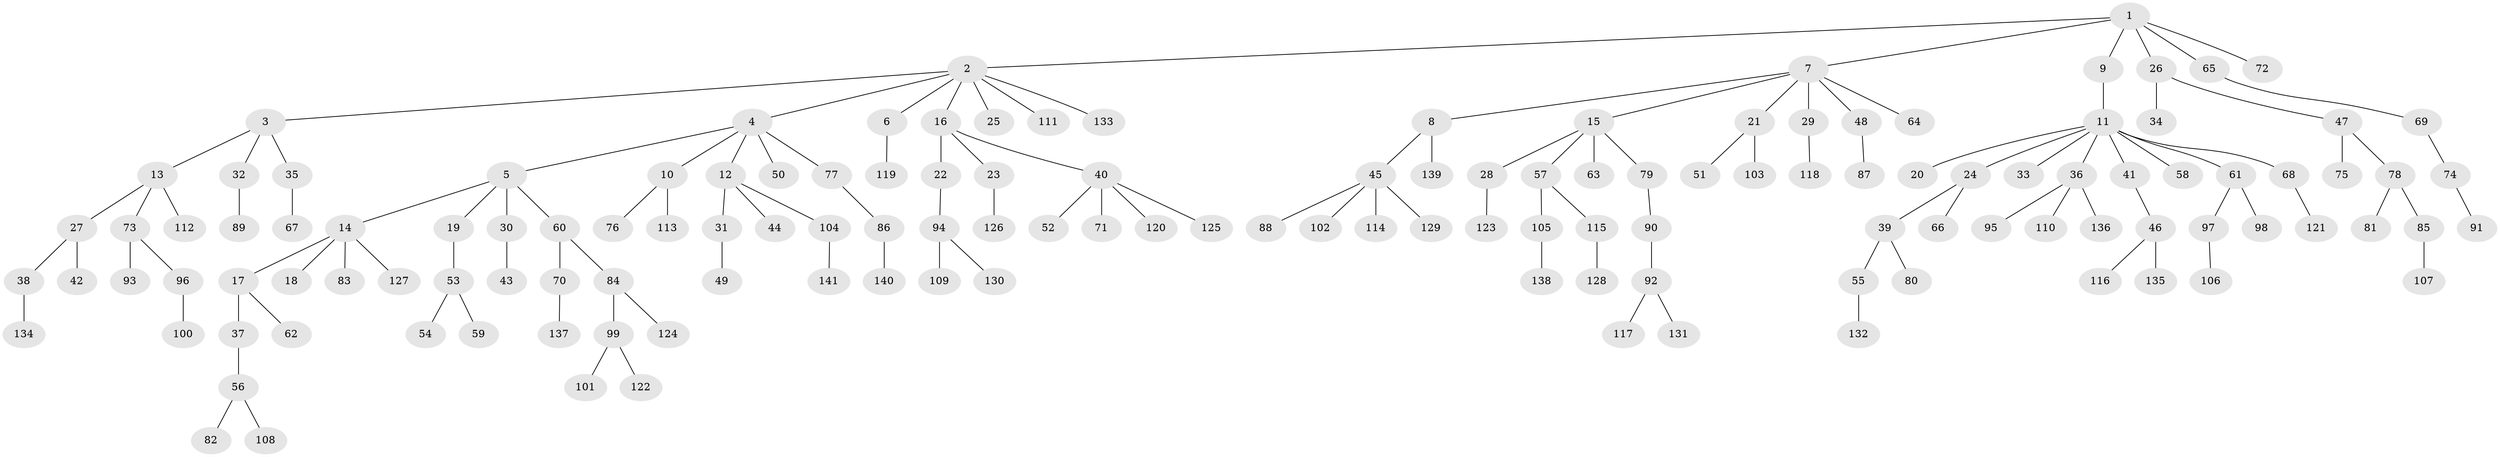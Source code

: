 // coarse degree distribution, {6: 0.019801980198019802, 7: 0.009900990099009901, 4: 0.06930693069306931, 9: 0.009900990099009901, 1: 0.6138613861386139, 8: 0.009900990099009901, 2: 0.1782178217821782, 10: 0.009900990099009901, 5: 0.019801980198019802, 3: 0.0594059405940594}
// Generated by graph-tools (version 1.1) at 2025/42/03/06/25 10:42:02]
// undirected, 141 vertices, 140 edges
graph export_dot {
graph [start="1"]
  node [color=gray90,style=filled];
  1;
  2;
  3;
  4;
  5;
  6;
  7;
  8;
  9;
  10;
  11;
  12;
  13;
  14;
  15;
  16;
  17;
  18;
  19;
  20;
  21;
  22;
  23;
  24;
  25;
  26;
  27;
  28;
  29;
  30;
  31;
  32;
  33;
  34;
  35;
  36;
  37;
  38;
  39;
  40;
  41;
  42;
  43;
  44;
  45;
  46;
  47;
  48;
  49;
  50;
  51;
  52;
  53;
  54;
  55;
  56;
  57;
  58;
  59;
  60;
  61;
  62;
  63;
  64;
  65;
  66;
  67;
  68;
  69;
  70;
  71;
  72;
  73;
  74;
  75;
  76;
  77;
  78;
  79;
  80;
  81;
  82;
  83;
  84;
  85;
  86;
  87;
  88;
  89;
  90;
  91;
  92;
  93;
  94;
  95;
  96;
  97;
  98;
  99;
  100;
  101;
  102;
  103;
  104;
  105;
  106;
  107;
  108;
  109;
  110;
  111;
  112;
  113;
  114;
  115;
  116;
  117;
  118;
  119;
  120;
  121;
  122;
  123;
  124;
  125;
  126;
  127;
  128;
  129;
  130;
  131;
  132;
  133;
  134;
  135;
  136;
  137;
  138;
  139;
  140;
  141;
  1 -- 2;
  1 -- 7;
  1 -- 9;
  1 -- 26;
  1 -- 65;
  1 -- 72;
  2 -- 3;
  2 -- 4;
  2 -- 6;
  2 -- 16;
  2 -- 25;
  2 -- 111;
  2 -- 133;
  3 -- 13;
  3 -- 32;
  3 -- 35;
  4 -- 5;
  4 -- 10;
  4 -- 12;
  4 -- 50;
  4 -- 77;
  5 -- 14;
  5 -- 19;
  5 -- 30;
  5 -- 60;
  6 -- 119;
  7 -- 8;
  7 -- 15;
  7 -- 21;
  7 -- 29;
  7 -- 48;
  7 -- 64;
  8 -- 45;
  8 -- 139;
  9 -- 11;
  10 -- 76;
  10 -- 113;
  11 -- 20;
  11 -- 24;
  11 -- 33;
  11 -- 36;
  11 -- 41;
  11 -- 58;
  11 -- 61;
  11 -- 68;
  12 -- 31;
  12 -- 44;
  12 -- 104;
  13 -- 27;
  13 -- 73;
  13 -- 112;
  14 -- 17;
  14 -- 18;
  14 -- 83;
  14 -- 127;
  15 -- 28;
  15 -- 57;
  15 -- 63;
  15 -- 79;
  16 -- 22;
  16 -- 23;
  16 -- 40;
  17 -- 37;
  17 -- 62;
  19 -- 53;
  21 -- 51;
  21 -- 103;
  22 -- 94;
  23 -- 126;
  24 -- 39;
  24 -- 66;
  26 -- 34;
  26 -- 47;
  27 -- 38;
  27 -- 42;
  28 -- 123;
  29 -- 118;
  30 -- 43;
  31 -- 49;
  32 -- 89;
  35 -- 67;
  36 -- 95;
  36 -- 110;
  36 -- 136;
  37 -- 56;
  38 -- 134;
  39 -- 55;
  39 -- 80;
  40 -- 52;
  40 -- 71;
  40 -- 120;
  40 -- 125;
  41 -- 46;
  45 -- 88;
  45 -- 102;
  45 -- 114;
  45 -- 129;
  46 -- 116;
  46 -- 135;
  47 -- 75;
  47 -- 78;
  48 -- 87;
  53 -- 54;
  53 -- 59;
  55 -- 132;
  56 -- 82;
  56 -- 108;
  57 -- 105;
  57 -- 115;
  60 -- 70;
  60 -- 84;
  61 -- 97;
  61 -- 98;
  65 -- 69;
  68 -- 121;
  69 -- 74;
  70 -- 137;
  73 -- 93;
  73 -- 96;
  74 -- 91;
  77 -- 86;
  78 -- 81;
  78 -- 85;
  79 -- 90;
  84 -- 99;
  84 -- 124;
  85 -- 107;
  86 -- 140;
  90 -- 92;
  92 -- 117;
  92 -- 131;
  94 -- 109;
  94 -- 130;
  96 -- 100;
  97 -- 106;
  99 -- 101;
  99 -- 122;
  104 -- 141;
  105 -- 138;
  115 -- 128;
}
